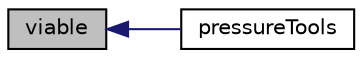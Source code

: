 digraph "viable"
{
  bgcolor="transparent";
  edge [fontname="Helvetica",fontsize="10",labelfontname="Helvetica",labelfontsize="10"];
  node [fontname="Helvetica",fontsize="10",shape=record];
  rankdir="LR";
  Node1 [label="viable",height=0.2,width=0.4,color="black", fillcolor="grey75", style="filled", fontcolor="black"];
  Node1 -> Node2 [dir="back",color="midnightblue",fontsize="10",style="solid",fontname="Helvetica"];
  Node2 [label="pressureTools",height=0.2,width=0.4,color="black",URL="$a02001.html#a7bee06b5d3d7eaa4412a3d4e6be2f3d7",tooltip="Construct for given objectRegistry and dictionary. "];
}
